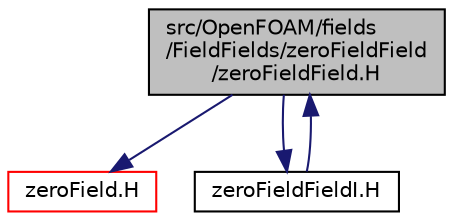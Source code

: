 digraph "src/OpenFOAM/fields/FieldFields/zeroFieldField/zeroFieldField.H"
{
  bgcolor="transparent";
  edge [fontname="Helvetica",fontsize="10",labelfontname="Helvetica",labelfontsize="10"];
  node [fontname="Helvetica",fontsize="10",shape=record];
  Node1 [label="src/OpenFOAM/fields\l/FieldFields/zeroFieldField\l/zeroFieldField.H",height=0.2,width=0.4,color="black", fillcolor="grey75", style="filled", fontcolor="black"];
  Node1 -> Node2 [color="midnightblue",fontsize="10",style="solid",fontname="Helvetica"];
  Node2 [label="zeroField.H",height=0.2,width=0.4,color="red",URL="$a08324.html"];
  Node1 -> Node3 [color="midnightblue",fontsize="10",style="solid",fontname="Helvetica"];
  Node3 [label="zeroFieldFieldI.H",height=0.2,width=0.4,color="black",URL="$a08236.html"];
  Node3 -> Node1 [color="midnightblue",fontsize="10",style="solid",fontname="Helvetica"];
}
